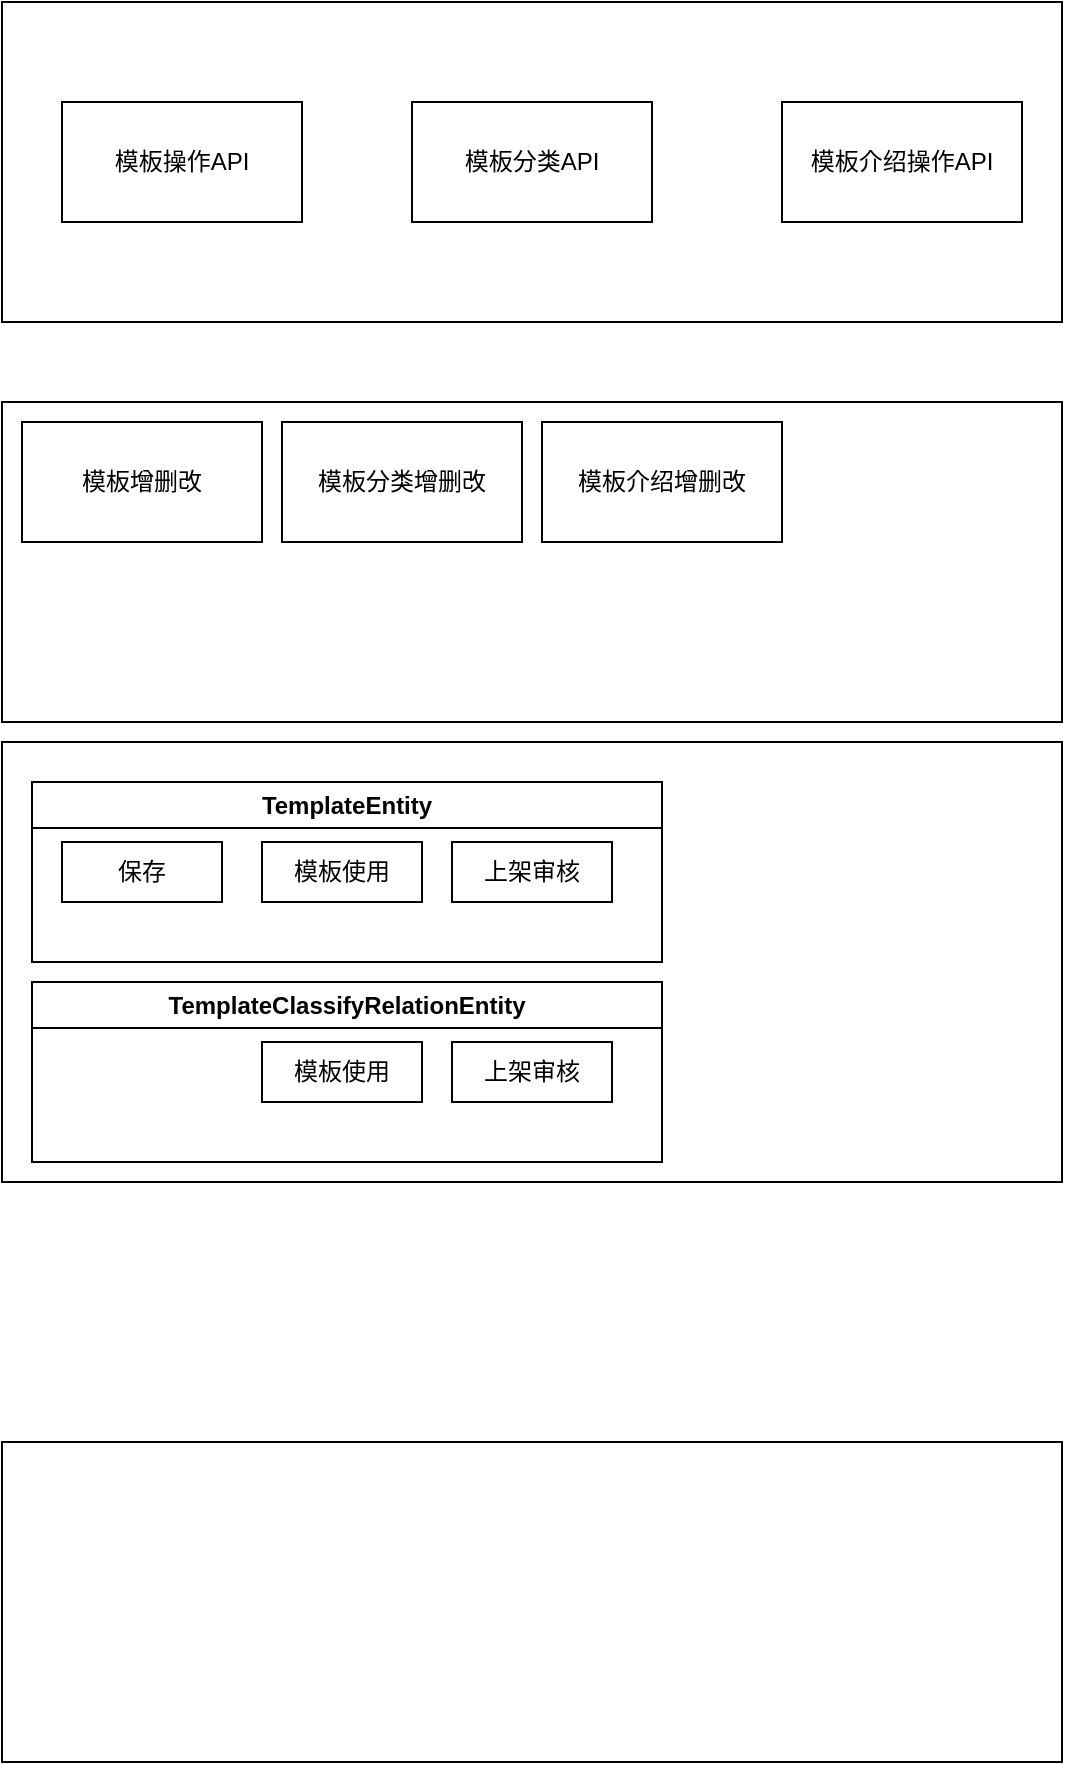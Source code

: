 <mxfile version="22.1.3" type="github">
  <diagram name="模板管理领域模型" id="PYWK2hIuranbojxT-5Qh">
    <mxGraphModel dx="1434" dy="746" grid="1" gridSize="10" guides="1" tooltips="1" connect="1" arrows="1" fold="1" page="1" pageScale="1" pageWidth="827" pageHeight="1169" math="0" shadow="0">
      <root>
        <mxCell id="0" />
        <mxCell id="1" parent="0" />
        <mxCell id="dzJcQIRKlf1lMkuzSH9z-1" value="" style="rounded=0;whiteSpace=wrap;html=1;" parent="1" vertex="1">
          <mxGeometry x="190" y="60" width="530" height="160" as="geometry" />
        </mxCell>
        <mxCell id="dzJcQIRKlf1lMkuzSH9z-2" value="" style="rounded=0;whiteSpace=wrap;html=1;" parent="1" vertex="1">
          <mxGeometry x="190" y="260" width="530" height="160" as="geometry" />
        </mxCell>
        <mxCell id="dzJcQIRKlf1lMkuzSH9z-3" value="" style="rounded=0;whiteSpace=wrap;html=1;" parent="1" vertex="1">
          <mxGeometry x="190" y="430" width="530" height="220" as="geometry" />
        </mxCell>
        <mxCell id="dzJcQIRKlf1lMkuzSH9z-4" value="" style="rounded=0;whiteSpace=wrap;html=1;" parent="1" vertex="1">
          <mxGeometry x="190" y="780" width="530" height="160" as="geometry" />
        </mxCell>
        <mxCell id="dzJcQIRKlf1lMkuzSH9z-5" value="模板操作API" style="rounded=0;whiteSpace=wrap;html=1;" parent="1" vertex="1">
          <mxGeometry x="220" y="110" width="120" height="60" as="geometry" />
        </mxCell>
        <mxCell id="dzJcQIRKlf1lMkuzSH9z-6" value="模板分类API" style="rounded=0;whiteSpace=wrap;html=1;" parent="1" vertex="1">
          <mxGeometry x="395" y="110" width="120" height="60" as="geometry" />
        </mxCell>
        <mxCell id="dzJcQIRKlf1lMkuzSH9z-7" value="模板介绍操作API" style="rounded=0;whiteSpace=wrap;html=1;" parent="1" vertex="1">
          <mxGeometry x="580" y="110" width="120" height="60" as="geometry" />
        </mxCell>
        <mxCell id="dzJcQIRKlf1lMkuzSH9z-8" value="模板增删改" style="rounded=0;whiteSpace=wrap;html=1;" parent="1" vertex="1">
          <mxGeometry x="200" y="270" width="120" height="60" as="geometry" />
        </mxCell>
        <mxCell id="dzJcQIRKlf1lMkuzSH9z-9" value="模板分类增删改" style="rounded=0;whiteSpace=wrap;html=1;" parent="1" vertex="1">
          <mxGeometry x="330" y="270" width="120" height="60" as="geometry" />
        </mxCell>
        <mxCell id="dzJcQIRKlf1lMkuzSH9z-10" value="模板介绍增删改" style="rounded=0;whiteSpace=wrap;html=1;" parent="1" vertex="1">
          <mxGeometry x="460" y="270" width="120" height="60" as="geometry" />
        </mxCell>
        <mxCell id="dzJcQIRKlf1lMkuzSH9z-11" value="TemplateEntity" style="swimlane;whiteSpace=wrap;html=1;" parent="1" vertex="1">
          <mxGeometry x="210" y="450" width="180" height="120" as="geometry" />
        </mxCell>
        <mxCell id="XvEHIjpMidkAJk5ICeNm-1" value="" style="rounded=0;whiteSpace=wrap;html=1;" vertex="1" parent="1">
          <mxGeometry x="190" y="60" width="530" height="160" as="geometry" />
        </mxCell>
        <mxCell id="XvEHIjpMidkAJk5ICeNm-2" value="" style="rounded=0;whiteSpace=wrap;html=1;" vertex="1" parent="1">
          <mxGeometry x="190" y="260" width="530" height="160" as="geometry" />
        </mxCell>
        <mxCell id="XvEHIjpMidkAJk5ICeNm-3" value="" style="rounded=0;whiteSpace=wrap;html=1;" vertex="1" parent="1">
          <mxGeometry x="190" y="430" width="530" height="220" as="geometry" />
        </mxCell>
        <mxCell id="XvEHIjpMidkAJk5ICeNm-4" value="" style="rounded=0;whiteSpace=wrap;html=1;" vertex="1" parent="1">
          <mxGeometry x="190" y="780" width="530" height="160" as="geometry" />
        </mxCell>
        <mxCell id="XvEHIjpMidkAJk5ICeNm-5" value="模板操作API" style="rounded=0;whiteSpace=wrap;html=1;" vertex="1" parent="1">
          <mxGeometry x="220" y="110" width="120" height="60" as="geometry" />
        </mxCell>
        <mxCell id="XvEHIjpMidkAJk5ICeNm-6" value="模板分类API" style="rounded=0;whiteSpace=wrap;html=1;" vertex="1" parent="1">
          <mxGeometry x="395" y="110" width="120" height="60" as="geometry" />
        </mxCell>
        <mxCell id="XvEHIjpMidkAJk5ICeNm-7" value="模板介绍操作API" style="rounded=0;whiteSpace=wrap;html=1;" vertex="1" parent="1">
          <mxGeometry x="580" y="110" width="120" height="60" as="geometry" />
        </mxCell>
        <mxCell id="XvEHIjpMidkAJk5ICeNm-8" value="模板增删改" style="rounded=0;whiteSpace=wrap;html=1;" vertex="1" parent="1">
          <mxGeometry x="200" y="270" width="120" height="60" as="geometry" />
        </mxCell>
        <mxCell id="XvEHIjpMidkAJk5ICeNm-9" value="模板分类增删改" style="rounded=0;whiteSpace=wrap;html=1;" vertex="1" parent="1">
          <mxGeometry x="330" y="270" width="120" height="60" as="geometry" />
        </mxCell>
        <mxCell id="XvEHIjpMidkAJk5ICeNm-10" value="模板介绍增删改" style="rounded=0;whiteSpace=wrap;html=1;" vertex="1" parent="1">
          <mxGeometry x="460" y="270" width="120" height="60" as="geometry" />
        </mxCell>
        <mxCell id="XvEHIjpMidkAJk5ICeNm-11" value="TemplateEntity" style="swimlane;whiteSpace=wrap;html=1;" vertex="1" parent="1">
          <mxGeometry x="205" y="450" width="315" height="90" as="geometry" />
        </mxCell>
        <mxCell id="XvEHIjpMidkAJk5ICeNm-12" value="模板使用" style="rounded=0;whiteSpace=wrap;html=1;" vertex="1" parent="XvEHIjpMidkAJk5ICeNm-11">
          <mxGeometry x="115" y="30" width="80" height="30" as="geometry" />
        </mxCell>
        <mxCell id="XvEHIjpMidkAJk5ICeNm-13" value="上架审核" style="rounded=0;whiteSpace=wrap;html=1;" vertex="1" parent="XvEHIjpMidkAJk5ICeNm-11">
          <mxGeometry x="210" y="30" width="80" height="30" as="geometry" />
        </mxCell>
        <mxCell id="XvEHIjpMidkAJk5ICeNm-14" value="保存" style="rounded=0;whiteSpace=wrap;html=1;" vertex="1" parent="1">
          <mxGeometry x="220" y="480" width="80" height="30" as="geometry" />
        </mxCell>
        <mxCell id="XvEHIjpMidkAJk5ICeNm-15" value="TemplateClassifyRelationEntity" style="swimlane;whiteSpace=wrap;html=1;" vertex="1" parent="1">
          <mxGeometry x="205" y="550" width="315" height="90" as="geometry" />
        </mxCell>
        <mxCell id="XvEHIjpMidkAJk5ICeNm-16" value="模板使用" style="rounded=0;whiteSpace=wrap;html=1;" vertex="1" parent="XvEHIjpMidkAJk5ICeNm-15">
          <mxGeometry x="115" y="30" width="80" height="30" as="geometry" />
        </mxCell>
        <mxCell id="XvEHIjpMidkAJk5ICeNm-17" value="上架审核" style="rounded=0;whiteSpace=wrap;html=1;" vertex="1" parent="XvEHIjpMidkAJk5ICeNm-15">
          <mxGeometry x="210" y="30" width="80" height="30" as="geometry" />
        </mxCell>
      </root>
    </mxGraphModel>
  </diagram>
</mxfile>
